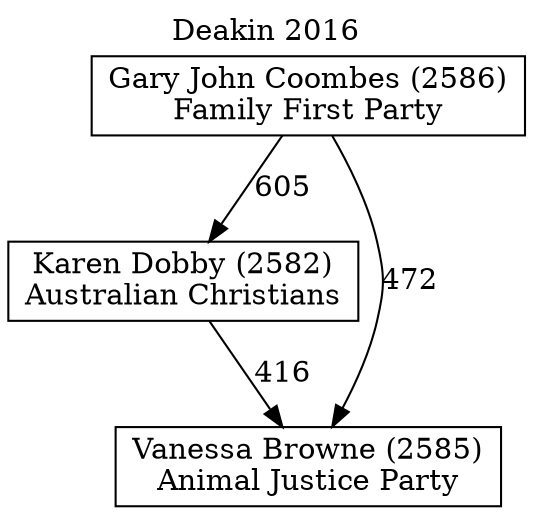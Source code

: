 // House preference flow
digraph "Vanessa Browne (2585)_Deakin_2016" {
	graph [label="Deakin 2016" labelloc=t mclimit=10]
	node [shape=box]
	"Karen Dobby (2582)" [label="Karen Dobby (2582)
Australian Christians"]
	"Gary John Coombes (2586)" [label="Gary John Coombes (2586)
Family First Party"]
	"Vanessa Browne (2585)" [label="Vanessa Browne (2585)
Animal Justice Party"]
	"Gary John Coombes (2586)" -> "Karen Dobby (2582)" [label=605]
	"Karen Dobby (2582)" -> "Vanessa Browne (2585)" [label=416]
	"Gary John Coombes (2586)" -> "Vanessa Browne (2585)" [label=472]
}
